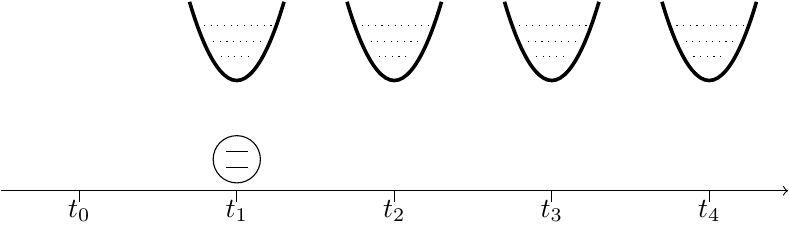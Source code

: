 \documentclass{standalone}
\usepackage{amsmath}
\usepackage{tikz}
\usetikzlibrary{matrix}
\usetikzlibrary{calc}
\begin{document}
\begin{tikzpicture}[xscale=2., yscale=2.]
  %% Axis and oscillators
  \draw[->,color=black] (-0.5,-.2) -- (4.5,-.2);
    \draw[shift={(0,-0.2)}, color=black] (0pt,-2pt) -- (0pt,0pt) node[below] {$t_0$};
  \foreach \x in {1, 2, 3, 4}
  {%
    \draw[shift={(\x,-0.2)}, color=black] (0pt,-2pt) -- (0pt,0pt) node[below] {$t_\x$};
    \draw[line width=1.3pt] ({\x - .3}, 1) parabola bend (\x, .5) ({\x + .3}, 1);
    \draw[dotted,color=black] ({\x - .1}, .65) -- ({\x + .1}, .65);
    \draw[dotted,color=black] ({\x - .15}, .75) -- ({\x + .15}, .75);
    \draw[dotted,color=black] ({\x - .25}, .85) -- ({\x + .25}, .85);
  }

  %% Two level system
  \node (TL) at (1, .0) {};
  \draw (TL) circle(.15);
  \draw ($(TL) + (.07,.05)$) -- ($(TL) + (-.07,.05)$);
  \draw ($(TL) + (.07,-.05)$) -- ($(TL) + (-.07,-.05)$);

\end{tikzpicture}
\end{document}

